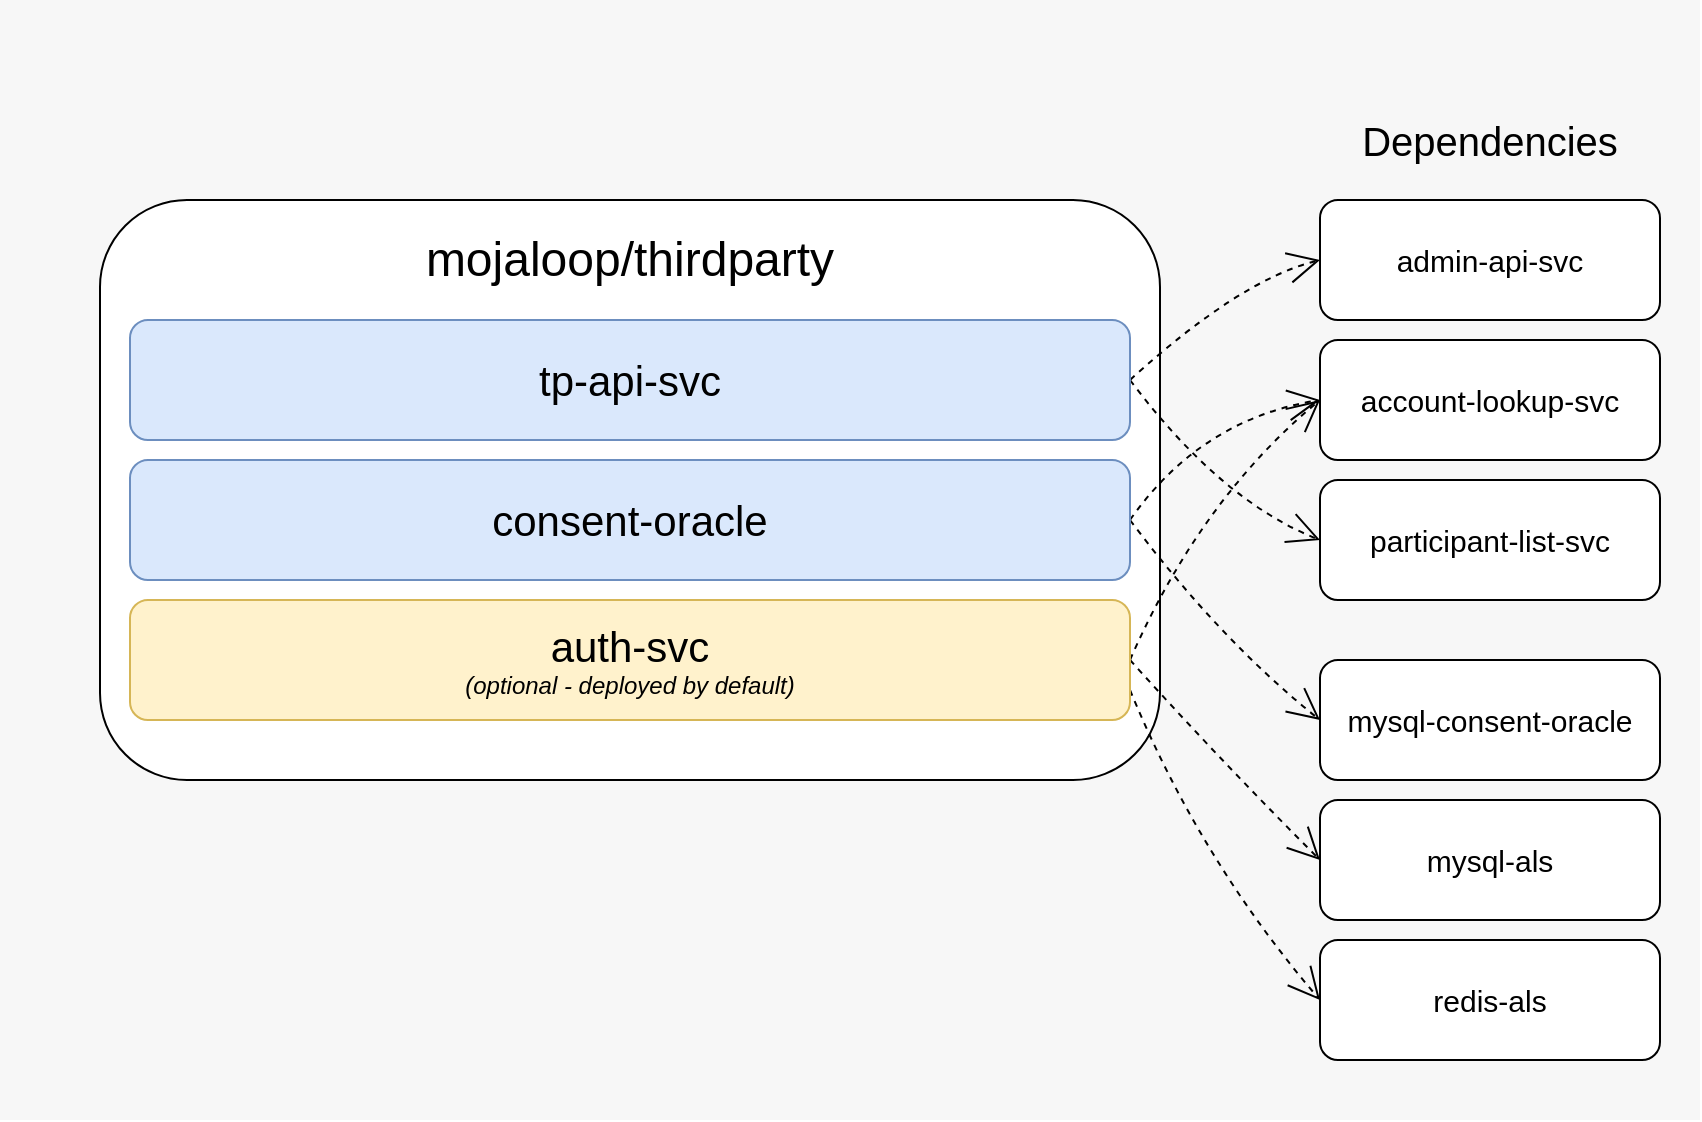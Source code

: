 <mxfile version="15.3.5"><diagram id="pt4pjNS3_0Fx-sI1uwvt" name="Page-1"><mxGraphModel dx="1258" dy="1640" grid="1" gridSize="10" guides="1" tooltips="1" connect="1" arrows="1" fold="1" page="1" pageScale="1" pageWidth="850" pageHeight="1100" math="0" shadow="0"><root><mxCell id="0"/><mxCell id="1" parent="0"/><mxCell id="N6au6jUxnbV-Bi4rrS2X-20" value="" style="rounded=0;whiteSpace=wrap;html=1;hachureGap=4;pointerEvents=0;fillColor=#F7F7F7;strokeColor=none;" vertex="1" parent="1"><mxGeometry y="70" width="850" height="560" as="geometry"/></mxCell><mxCell id="N6au6jUxnbV-Bi4rrS2X-1" value="&lt;div align=&quot;center&quot;&gt;&lt;font style=&quot;font-size: 24px&quot;&gt;mojaloop/thirdparty&lt;/font&gt;&lt;/div&gt;&lt;div align=&quot;center&quot;&gt;&lt;font style=&quot;font-size: 24px&quot;&gt;&lt;br&gt;&lt;/font&gt;&lt;/div&gt;&lt;div align=&quot;center&quot;&gt;&lt;font style=&quot;font-size: 24px&quot;&gt;&lt;br&gt;&lt;/font&gt;&lt;/div&gt;&lt;div align=&quot;center&quot;&gt;&lt;font style=&quot;font-size: 24px&quot;&gt;&lt;br&gt;&lt;/font&gt;&lt;/div&gt;&lt;div align=&quot;center&quot;&gt;&lt;font style=&quot;font-size: 24px&quot;&gt;&lt;br&gt;&lt;/font&gt;&lt;/div&gt;&lt;div align=&quot;center&quot;&gt;&lt;font style=&quot;font-size: 24px&quot;&gt;&lt;br&gt;&lt;/font&gt;&lt;/div&gt;&lt;div align=&quot;center&quot;&gt;&lt;font style=&quot;font-size: 24px&quot;&gt;&lt;br&gt;&lt;/font&gt;&lt;/div&gt;&lt;div align=&quot;center&quot;&gt;&lt;font style=&quot;font-size: 24px&quot;&gt;&lt;br&gt;&lt;/font&gt;&lt;/div&gt;&lt;div align=&quot;center&quot;&gt;&lt;font style=&quot;font-size: 24px&quot;&gt;&lt;br&gt;&lt;/font&gt;&lt;/div&gt;" style="rounded=1;whiteSpace=wrap;html=1;hachureGap=4;pointerEvents=0;" vertex="1" parent="1"><mxGeometry x="50" y="170" width="530" height="290" as="geometry"/></mxCell><mxCell id="N6au6jUxnbV-Bi4rrS2X-10" style="edgeStyle=none;curved=1;rounded=0;orthogonalLoop=1;jettySize=auto;html=1;exitX=1;exitY=0.5;exitDx=0;exitDy=0;entryX=0;entryY=0.5;entryDx=0;entryDy=0;endArrow=open;startSize=14;endSize=14;sourcePerimeterSpacing=8;targetPerimeterSpacing=8;dashed=1;" edge="1" parent="1" source="N6au6jUxnbV-Bi4rrS2X-3" target="N6au6jUxnbV-Bi4rrS2X-5"><mxGeometry relative="1" as="geometry"><Array as="points"><mxPoint x="620" y="210"/></Array></mxGeometry></mxCell><mxCell id="N6au6jUxnbV-Bi4rrS2X-23" style="edgeStyle=none;curved=1;rounded=0;orthogonalLoop=1;jettySize=auto;html=1;exitX=1;exitY=0.5;exitDx=0;exitDy=0;entryX=0;entryY=0.5;entryDx=0;entryDy=0;dashed=1;endArrow=open;startSize=14;endSize=14;sourcePerimeterSpacing=8;targetPerimeterSpacing=8;" edge="1" parent="1" source="N6au6jUxnbV-Bi4rrS2X-3" target="N6au6jUxnbV-Bi4rrS2X-21"><mxGeometry relative="1" as="geometry"><Array as="points"><mxPoint x="610" y="320"/></Array></mxGeometry></mxCell><mxCell id="N6au6jUxnbV-Bi4rrS2X-3" value="&lt;font style=&quot;font-size: 21px&quot;&gt;tp-api-svc&lt;/font&gt;" style="rounded=1;whiteSpace=wrap;html=1;hachureGap=4;pointerEvents=0;fillColor=#dae8fc;strokeColor=#6c8ebf;" vertex="1" parent="1"><mxGeometry x="65" y="230" width="500" height="60" as="geometry"/></mxCell><mxCell id="N6au6jUxnbV-Bi4rrS2X-12" style="edgeStyle=none;curved=1;rounded=0;orthogonalLoop=1;jettySize=auto;html=1;exitX=1;exitY=0.5;exitDx=0;exitDy=0;dashed=1;endArrow=open;startSize=14;endSize=14;sourcePerimeterSpacing=8;targetPerimeterSpacing=8;" edge="1" parent="1" source="N6au6jUxnbV-Bi4rrS2X-4"><mxGeometry relative="1" as="geometry"><mxPoint x="660" y="270" as="targetPoint"/><Array as="points"><mxPoint x="600" y="280"/></Array></mxGeometry></mxCell><mxCell id="N6au6jUxnbV-Bi4rrS2X-18" style="edgeStyle=none;curved=1;rounded=0;orthogonalLoop=1;jettySize=auto;html=1;exitX=1;exitY=0.5;exitDx=0;exitDy=0;entryX=0;entryY=0.5;entryDx=0;entryDy=0;dashed=1;endArrow=open;startSize=14;endSize=14;sourcePerimeterSpacing=8;targetPerimeterSpacing=8;" edge="1" parent="1" source="N6au6jUxnbV-Bi4rrS2X-4" target="N6au6jUxnbV-Bi4rrS2X-17"><mxGeometry relative="1" as="geometry"><Array as="points"><mxPoint x="610" y="390"/></Array></mxGeometry></mxCell><mxCell id="N6au6jUxnbV-Bi4rrS2X-4" value="&lt;font style=&quot;font-size: 21px&quot;&gt;consent-oracle&lt;/font&gt;" style="rounded=1;whiteSpace=wrap;html=1;hachureGap=4;pointerEvents=0;fillColor=#dae8fc;strokeColor=#6c8ebf;" vertex="1" parent="1"><mxGeometry x="65" y="300" width="500" height="60" as="geometry"/></mxCell><mxCell id="N6au6jUxnbV-Bi4rrS2X-5" value="&lt;div style=&quot;font-size: 15px&quot;&gt;admin-api-svc&lt;/div&gt;" style="rounded=1;whiteSpace=wrap;html=1;hachureGap=4;pointerEvents=0;" vertex="1" parent="1"><mxGeometry x="660" y="170" width="170" height="60" as="geometry"/></mxCell><mxCell id="N6au6jUxnbV-Bi4rrS2X-6" value="&lt;div style=&quot;font-size: 15px&quot;&gt;account-lookup-svc&lt;/div&gt;" style="rounded=1;whiteSpace=wrap;html=1;hachureGap=4;pointerEvents=0;" vertex="1" parent="1"><mxGeometry x="660" y="240" width="170" height="60" as="geometry"/></mxCell><mxCell id="N6au6jUxnbV-Bi4rrS2X-11" style="edgeStyle=none;curved=1;rounded=0;orthogonalLoop=1;jettySize=auto;html=1;exitX=1;exitY=0.5;exitDx=0;exitDy=0;entryX=0;entryY=0.5;entryDx=0;entryDy=0;dashed=1;endArrow=open;startSize=14;endSize=14;sourcePerimeterSpacing=8;targetPerimeterSpacing=8;" edge="1" parent="1" source="N6au6jUxnbV-Bi4rrS2X-7" target="N6au6jUxnbV-Bi4rrS2X-6"><mxGeometry relative="1" as="geometry"><Array as="points"><mxPoint x="600" y="320"/></Array></mxGeometry></mxCell><mxCell id="N6au6jUxnbV-Bi4rrS2X-15" style="edgeStyle=none;curved=1;rounded=0;orthogonalLoop=1;jettySize=auto;html=1;exitX=1;exitY=0.5;exitDx=0;exitDy=0;entryX=0;entryY=0.5;entryDx=0;entryDy=0;dashed=1;endArrow=open;startSize=14;endSize=14;sourcePerimeterSpacing=8;targetPerimeterSpacing=8;" edge="1" parent="1" source="N6au6jUxnbV-Bi4rrS2X-7" target="N6au6jUxnbV-Bi4rrS2X-13"><mxGeometry relative="1" as="geometry"><Array as="points"><mxPoint x="610" y="450"/></Array></mxGeometry></mxCell><mxCell id="N6au6jUxnbV-Bi4rrS2X-16" style="edgeStyle=none;curved=1;rounded=0;orthogonalLoop=1;jettySize=auto;html=1;exitX=1;exitY=0.75;exitDx=0;exitDy=0;entryX=0;entryY=0.5;entryDx=0;entryDy=0;dashed=1;endArrow=open;startSize=14;endSize=14;sourcePerimeterSpacing=8;targetPerimeterSpacing=8;" edge="1" parent="1" source="N6au6jUxnbV-Bi4rrS2X-7" target="N6au6jUxnbV-Bi4rrS2X-14"><mxGeometry relative="1" as="geometry"><Array as="points"><mxPoint x="600" y="500"/></Array></mxGeometry></mxCell><mxCell id="N6au6jUxnbV-Bi4rrS2X-7" value="&lt;font style=&quot;font-size: 21px&quot;&gt;auth-svc&lt;/font&gt;&lt;br&gt;&lt;i&gt;(optional - deployed by default)&lt;/i&gt;" style="rounded=1;whiteSpace=wrap;html=1;hachureGap=4;pointerEvents=0;fillColor=#fff2cc;strokeColor=#d6b656;" vertex="1" parent="1"><mxGeometry x="65" y="370" width="500" height="60" as="geometry"/></mxCell><mxCell id="N6au6jUxnbV-Bi4rrS2X-8" value="&lt;div style=&quot;font-size: 20px&quot;&gt;Dependencies&lt;/div&gt;" style="text;html=1;strokeColor=none;fillColor=none;align=center;verticalAlign=middle;whiteSpace=wrap;rounded=0;hachureGap=4;pointerEvents=0;" vertex="1" parent="1"><mxGeometry x="725" y="130" width="40" height="20" as="geometry"/></mxCell><mxCell id="N6au6jUxnbV-Bi4rrS2X-13" value="&lt;div style=&quot;font-size: 15px&quot;&gt;mysql-als&lt;/div&gt;" style="rounded=1;whiteSpace=wrap;html=1;hachureGap=4;pointerEvents=0;" vertex="1" parent="1"><mxGeometry x="660" y="470" width="170" height="60" as="geometry"/></mxCell><mxCell id="N6au6jUxnbV-Bi4rrS2X-14" value="&lt;div style=&quot;font-size: 15px&quot;&gt;redis-als&lt;/div&gt;" style="rounded=1;whiteSpace=wrap;html=1;hachureGap=4;pointerEvents=0;" vertex="1" parent="1"><mxGeometry x="660" y="540" width="170" height="60" as="geometry"/></mxCell><mxCell id="N6au6jUxnbV-Bi4rrS2X-17" value="&lt;div style=&quot;font-size: 15px&quot;&gt;mysql-consent-oracle&lt;/div&gt;" style="rounded=1;whiteSpace=wrap;html=1;hachureGap=4;pointerEvents=0;" vertex="1" parent="1"><mxGeometry x="660" y="400" width="170" height="60" as="geometry"/></mxCell><mxCell id="N6au6jUxnbV-Bi4rrS2X-21" value="&lt;div style=&quot;font-size: 15px&quot;&gt;participant-list-svc&lt;/div&gt;" style="rounded=1;whiteSpace=wrap;html=1;hachureGap=4;pointerEvents=0;" vertex="1" parent="1"><mxGeometry x="660" y="310" width="170" height="60" as="geometry"/></mxCell></root></mxGraphModel></diagram></mxfile>